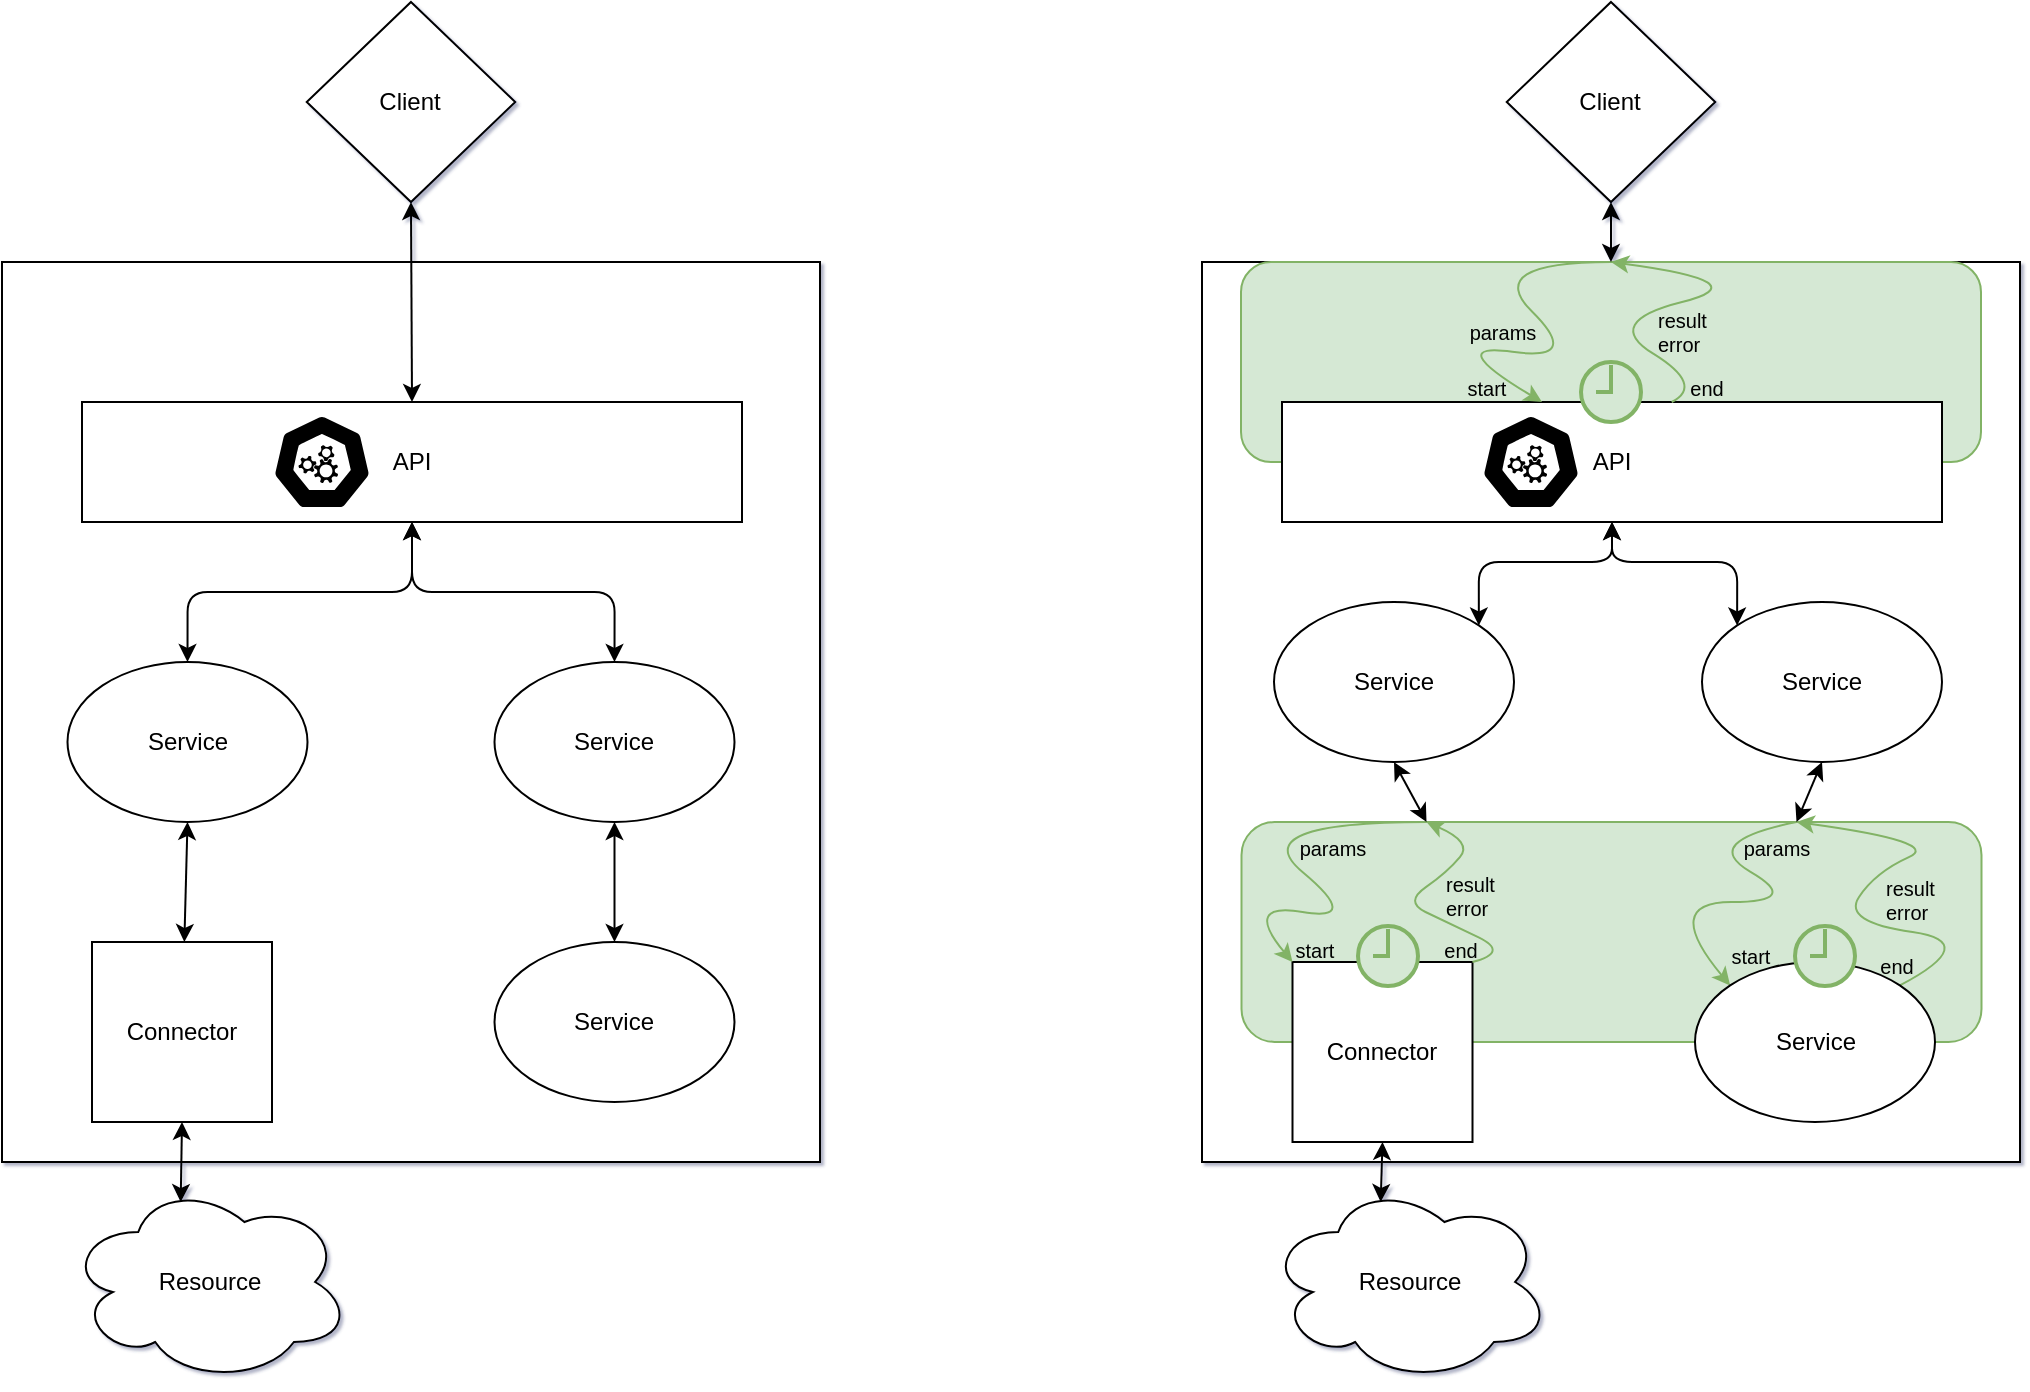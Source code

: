 <mxfile version="25.0.1" pages="2">
  <diagram name="collector" id="uigpwwjzt3T1p5udmavG">
    <mxGraphModel dx="1764" dy="991" grid="1" gridSize="10" guides="1" tooltips="1" connect="1" arrows="1" fold="1" page="1" pageScale="1" pageWidth="1169" pageHeight="827" background="none" math="0" shadow="1">
      <root>
        <mxCell id="0" />
        <mxCell id="1" parent="0" />
        <mxCell id="5m87ZB2yBZsC5MAy124T-28" value="" style="rounded=0;whiteSpace=wrap;html=1;verticalAlign=top;" parent="1" vertex="1">
          <mxGeometry x="80" y="170" width="409" height="450" as="geometry" />
        </mxCell>
        <mxCell id="5m87ZB2yBZsC5MAy124T-2" value="Connector" style="whiteSpace=wrap;html=1;aspect=fixed;rounded=0;" parent="1" vertex="1">
          <mxGeometry x="125" y="510" width="90" height="90" as="geometry" />
        </mxCell>
        <mxCell id="Kd3xXfbBogCMq_-z4xH8-58" style="orthogonalLoop=1;jettySize=auto;html=1;exitX=0.5;exitY=1;exitDx=0;exitDy=0;startArrow=classic;startFill=1;" edge="1" parent="1" source="5m87ZB2yBZsC5MAy124T-3" target="5m87ZB2yBZsC5MAy124T-2">
          <mxGeometry relative="1" as="geometry" />
        </mxCell>
        <mxCell id="5m87ZB2yBZsC5MAy124T-3" value="Service" style="ellipse;whiteSpace=wrap;html=1;rounded=0;" parent="1" vertex="1">
          <mxGeometry x="112.75" y="370" width="120" height="80" as="geometry" />
        </mxCell>
        <mxCell id="5m87ZB2yBZsC5MAy124T-42" value="Resource" style="ellipse;shape=cloud;whiteSpace=wrap;html=1;" parent="1" vertex="1">
          <mxGeometry x="112.75" y="630" width="141.5" height="100" as="geometry" />
        </mxCell>
        <mxCell id="5m87ZB2yBZsC5MAy124T-43" value="" style="endArrow=classic;startArrow=classic;html=1;entryX=0.5;entryY=1;entryDx=0;entryDy=0;exitX=0.4;exitY=0.1;exitDx=0;exitDy=0;exitPerimeter=0;" parent="1" source="5m87ZB2yBZsC5MAy124T-42" target="5m87ZB2yBZsC5MAy124T-2" edge="1">
          <mxGeometry width="50" height="50" relative="1" as="geometry">
            <mxPoint x="22.75" y="520" as="sourcePoint" />
            <mxPoint x="72.75" y="470" as="targetPoint" />
          </mxGeometry>
        </mxCell>
        <mxCell id="Kd3xXfbBogCMq_-z4xH8-59" style="orthogonalLoop=1;jettySize=auto;html=1;entryX=0.5;entryY=0;entryDx=0;entryDy=0;startArrow=classic;startFill=1;" edge="1" parent="1" source="5m87ZB2yBZsC5MAy124T-51" target="5m87ZB2yBZsC5MAy124T-61">
          <mxGeometry relative="1" as="geometry" />
        </mxCell>
        <mxCell id="5m87ZB2yBZsC5MAy124T-51" value="Service" style="ellipse;whiteSpace=wrap;html=1;rounded=0;" parent="1" vertex="1">
          <mxGeometry x="326.25" y="370" width="120" height="80" as="geometry" />
        </mxCell>
        <mxCell id="5m87ZB2yBZsC5MAy124T-61" value="Service" style="ellipse;whiteSpace=wrap;html=1;rounded=0;" parent="1" vertex="1">
          <mxGeometry x="326.25" y="510" width="120" height="80" as="geometry" />
        </mxCell>
        <mxCell id="Kd3xXfbBogCMq_-z4xH8-3" style="edgeStyle=orthogonalEdgeStyle;orthogonalLoop=1;jettySize=auto;html=1;exitX=0.5;exitY=1;exitDx=0;exitDy=0;entryX=0.5;entryY=0;entryDx=0;entryDy=0;startArrow=classic;startFill=1;" edge="1" parent="1" source="Kd3xXfbBogCMq_-z4xH8-1" target="5m87ZB2yBZsC5MAy124T-3">
          <mxGeometry relative="1" as="geometry" />
        </mxCell>
        <mxCell id="Kd3xXfbBogCMq_-z4xH8-4" style="edgeStyle=orthogonalEdgeStyle;orthogonalLoop=1;jettySize=auto;html=1;exitX=0.5;exitY=1;exitDx=0;exitDy=0;entryX=0.5;entryY=0;entryDx=0;entryDy=0;startArrow=classic;startFill=1;" edge="1" parent="1" source="Kd3xXfbBogCMq_-z4xH8-1" target="5m87ZB2yBZsC5MAy124T-51">
          <mxGeometry relative="1" as="geometry" />
        </mxCell>
        <mxCell id="Kd3xXfbBogCMq_-z4xH8-1" value="API" style="rounded=0;whiteSpace=wrap;html=1;" vertex="1" parent="1">
          <mxGeometry x="120" y="240" width="330" height="60" as="geometry" />
        </mxCell>
        <mxCell id="Kd3xXfbBogCMq_-z4xH8-13" value="Client" style="rhombus;whiteSpace=wrap;html=1;" vertex="1" parent="1">
          <mxGeometry x="232.37" y="40" width="104.25" height="100" as="geometry" />
        </mxCell>
        <mxCell id="Kd3xXfbBogCMq_-z4xH8-15" value="" style="endArrow=classic;html=1;entryX=0.5;entryY=0;entryDx=0;entryDy=0;exitX=0.5;exitY=1;exitDx=0;exitDy=0;startArrow=classic;startFill=1;" edge="1" parent="1" source="Kd3xXfbBogCMq_-z4xH8-13" target="Kd3xXfbBogCMq_-z4xH8-1">
          <mxGeometry width="50" height="50" relative="1" as="geometry">
            <mxPoint x="370" y="210" as="sourcePoint" />
            <mxPoint x="259.34" y="170" as="targetPoint" />
          </mxGeometry>
        </mxCell>
        <mxCell id="Kd3xXfbBogCMq_-z4xH8-17" value="" style="rounded=0;whiteSpace=wrap;html=1;verticalAlign=top;" vertex="1" parent="1">
          <mxGeometry x="680" y="170" width="409" height="450" as="geometry" />
        </mxCell>
        <mxCell id="Kd3xXfbBogCMq_-z4xH8-18" value="" style="rounded=1;whiteSpace=wrap;html=1;fillColor=#d5e8d4;strokeColor=#82b366;" vertex="1" parent="1">
          <mxGeometry x="699.5" y="170" width="370" height="100" as="geometry" />
        </mxCell>
        <mxCell id="Kd3xXfbBogCMq_-z4xH8-19" value="" style="rounded=1;whiteSpace=wrap;html=1;fillColor=#d5e8d4;strokeColor=#82b366;points=[[0,0,0,0,0],[0,0.25,0,0,0],[0,0.5,0,0,0],[0,0.75,0,0,0],[0,1,0,0,0],[0.15,0.02,0,0,0],[0.25,1,0,0,0],[0.5,0,0,0,0],[0.5,1,0,0,0],[0.75,0,0,0,0],[0.75,1,0,0,0],[1,0,0,0,0],[1,0.25,0,0,0],[1,0.5,0,0,0],[1,0.75,0,0,0],[1,1,0,0,0]];" vertex="1" parent="1">
          <mxGeometry x="699.75" y="450" width="370" height="110" as="geometry" />
        </mxCell>
        <mxCell id="Kd3xXfbBogCMq_-z4xH8-20" value="Connector" style="whiteSpace=wrap;html=1;aspect=fixed;rounded=0;" vertex="1" parent="1">
          <mxGeometry x="725.25" y="520" width="90" height="90" as="geometry" />
        </mxCell>
        <mxCell id="Kd3xXfbBogCMq_-z4xH8-21" value="Service" style="ellipse;whiteSpace=wrap;html=1;rounded=0;" vertex="1" parent="1">
          <mxGeometry x="716" y="340" width="120" height="80" as="geometry" />
        </mxCell>
        <mxCell id="Kd3xXfbBogCMq_-z4xH8-22" value="start" style="text;html=1;align=center;verticalAlign=middle;whiteSpace=wrap;rounded=0;fontSize=10;" vertex="1" parent="1">
          <mxGeometry x="713.5" y="504" width="45" height="20" as="geometry" />
        </mxCell>
        <mxCell id="Kd3xXfbBogCMq_-z4xH8-23" value="end" style="text;html=1;align=center;verticalAlign=middle;whiteSpace=wrap;rounded=0;fontSize=10;" vertex="1" parent="1">
          <mxGeometry x="786.5" y="504" width="45" height="20" as="geometry" />
        </mxCell>
        <mxCell id="Kd3xXfbBogCMq_-z4xH8-24" value="params" style="text;html=1;align=center;verticalAlign=middle;whiteSpace=wrap;rounded=0;fontSize=10;" vertex="1" parent="1">
          <mxGeometry x="719.25" y="448" width="52.5" height="30" as="geometry" />
        </mxCell>
        <mxCell id="Kd3xXfbBogCMq_-z4xH8-25" value="&lt;span style=&quot;background-color: initial;&quot;&gt;result&lt;/span&gt;&lt;div&gt;error&lt;/div&gt;" style="text;html=1;align=left;verticalAlign=middle;whiteSpace=wrap;rounded=0;fontSize=10;" vertex="1" parent="1">
          <mxGeometry x="800.25" y="472" width="44.5" height="30" as="geometry" />
        </mxCell>
        <mxCell id="Kd3xXfbBogCMq_-z4xH8-26" value="" style="curved=1;endArrow=classic;html=1;rounded=0;entryX=0;entryY=0;entryDx=0;entryDy=0;fillColor=#d5e8d4;strokeColor=#82b366;exitX=0.25;exitY=0;exitDx=0;exitDy=0;" edge="1" parent="1" target="Kd3xXfbBogCMq_-z4xH8-20" source="Kd3xXfbBogCMq_-z4xH8-19">
          <mxGeometry width="50" height="50" relative="1" as="geometry">
            <mxPoint x="776.25" y="450" as="sourcePoint" />
            <mxPoint x="724.5" y="515" as="targetPoint" />
            <Array as="points">
              <mxPoint x="700.25" y="450" />
              <mxPoint x="760.25" y="500" />
              <mxPoint x="700.25" y="490" />
            </Array>
          </mxGeometry>
        </mxCell>
        <mxCell id="Kd3xXfbBogCMq_-z4xH8-27" value="" style="curved=1;endArrow=classic;html=1;rounded=0;exitX=1;exitY=0;exitDx=0;exitDy=0;entryX=0.25;entryY=0;entryDx=0;entryDy=0;fillColor=#d5e8d4;strokeColor=#82b366;" edge="1" parent="1" source="Kd3xXfbBogCMq_-z4xH8-20" target="Kd3xXfbBogCMq_-z4xH8-19">
          <mxGeometry width="50" height="50" relative="1" as="geometry">
            <mxPoint x="821.63" y="520" as="sourcePoint" />
            <mxPoint x="809.875" y="451.5" as="targetPoint" />
            <Array as="points">
              <mxPoint x="833.88" y="515.18" />
              <mxPoint x="802.25" y="500" />
              <mxPoint x="781.25" y="490" />
              <mxPoint x="802.63" y="475.18" />
              <mxPoint x="815.25" y="460" />
            </Array>
          </mxGeometry>
        </mxCell>
        <mxCell id="Kd3xXfbBogCMq_-z4xH8-28" value="" style="endArrow=classic;html=1;exitX=0.5;exitY=1;exitDx=0;exitDy=0;entryX=0.25;entryY=0;entryDx=0;entryDy=0;startArrow=classic;startFill=1;" edge="1" parent="1" source="Kd3xXfbBogCMq_-z4xH8-21" target="Kd3xXfbBogCMq_-z4xH8-19">
          <mxGeometry width="50" height="50" relative="1" as="geometry">
            <mxPoint x="773" y="420.0" as="sourcePoint" />
            <mxPoint x="730.625" y="451.5" as="targetPoint" />
          </mxGeometry>
        </mxCell>
        <mxCell id="Kd3xXfbBogCMq_-z4xH8-30" value="Resource" style="ellipse;shape=cloud;whiteSpace=wrap;html=1;" vertex="1" parent="1">
          <mxGeometry x="712.75" y="630" width="141.5" height="100" as="geometry" />
        </mxCell>
        <mxCell id="Kd3xXfbBogCMq_-z4xH8-31" value="" style="endArrow=classic;startArrow=classic;html=1;entryX=0.5;entryY=1;entryDx=0;entryDy=0;exitX=0.4;exitY=0.1;exitDx=0;exitDy=0;exitPerimeter=0;" edge="1" parent="1" source="Kd3xXfbBogCMq_-z4xH8-30" target="Kd3xXfbBogCMq_-z4xH8-20">
          <mxGeometry width="50" height="50" relative="1" as="geometry">
            <mxPoint x="622.75" y="520" as="sourcePoint" />
            <mxPoint x="672.75" y="470" as="targetPoint" />
          </mxGeometry>
        </mxCell>
        <mxCell id="Kd3xXfbBogCMq_-z4xH8-32" value="Service" style="ellipse;whiteSpace=wrap;html=1;rounded=0;" vertex="1" parent="1">
          <mxGeometry x="930" y="340" width="120" height="80" as="geometry" />
        </mxCell>
        <mxCell id="Kd3xXfbBogCMq_-z4xH8-33" value="start" style="text;html=1;align=center;verticalAlign=middle;whiteSpace=wrap;rounded=0;fontSize=10;" vertex="1" parent="1">
          <mxGeometry x="931.5" y="507" width="45" height="20" as="geometry" />
        </mxCell>
        <mxCell id="Kd3xXfbBogCMq_-z4xH8-34" value="end" style="text;html=1;align=center;verticalAlign=middle;whiteSpace=wrap;rounded=0;fontSize=10;" vertex="1" parent="1">
          <mxGeometry x="1005.25" y="512" width="45" height="20" as="geometry" />
        </mxCell>
        <mxCell id="Kd3xXfbBogCMq_-z4xH8-35" value="params" style="text;html=1;align=center;verticalAlign=middle;whiteSpace=wrap;rounded=0;fontSize=10;" vertex="1" parent="1">
          <mxGeometry x="941.25" y="448" width="52.5" height="30" as="geometry" />
        </mxCell>
        <mxCell id="Kd3xXfbBogCMq_-z4xH8-36" value="&lt;span style=&quot;background-color: initial;&quot;&gt;result&lt;/span&gt;&lt;div&gt;error&lt;/div&gt;" style="text;html=1;align=left;verticalAlign=middle;whiteSpace=wrap;rounded=0;fontSize=10;" vertex="1" parent="1">
          <mxGeometry x="1019.5" y="474" width="44.25" height="30" as="geometry" />
        </mxCell>
        <mxCell id="Kd3xXfbBogCMq_-z4xH8-37" value="" style="curved=1;endArrow=classic;html=1;rounded=0;exitX=0.75;exitY=0;exitDx=0;exitDy=0;entryX=0;entryY=0;entryDx=0;entryDy=0;fillColor=#d5e8d4;strokeColor=#82b366;" edge="1" parent="1" target="Kd3xXfbBogCMq_-z4xH8-41" source="Kd3xXfbBogCMq_-z4xH8-19">
          <mxGeometry width="50" height="50" relative="1" as="geometry">
            <mxPoint x="944.625" y="451.5" as="sourcePoint" />
            <mxPoint x="939.25" y="520" as="targetPoint" />
            <Array as="points">
              <mxPoint x="928.25" y="459.82" />
              <mxPoint x="980.25" y="490" />
              <mxPoint x="909.25" y="490" />
            </Array>
          </mxGeometry>
        </mxCell>
        <mxCell id="Kd3xXfbBogCMq_-z4xH8-38" value="" style="curved=1;endArrow=classic;html=1;rounded=0;exitX=1;exitY=0;exitDx=0;exitDy=0;entryX=0.75;entryY=0;entryDx=0;entryDy=0;fillColor=#d5e8d4;strokeColor=#82b366;" edge="1" parent="1" source="Kd3xXfbBogCMq_-z4xH8-41" target="Kd3xXfbBogCMq_-z4xH8-19">
          <mxGeometry width="50" height="50" relative="1" as="geometry">
            <mxPoint x="1029.25" y="520" as="sourcePoint" />
            <mxPoint x="1023.875" y="451.5" as="targetPoint" />
            <Array as="points">
              <mxPoint x="1070.25" y="510" />
              <mxPoint x="1000.25" y="500" />
              <mxPoint x="1016.63" y="475.18" />
              <mxPoint x="1050.25" y="460" />
            </Array>
          </mxGeometry>
        </mxCell>
        <mxCell id="Kd3xXfbBogCMq_-z4xH8-40" value="" style="endArrow=classic;html=1;exitX=0.5;exitY=1;exitDx=0;exitDy=0;entryX=0.75;entryY=0;entryDx=0;entryDy=0;startArrow=classic;startFill=1;endFill=1;" edge="1" parent="1" source="Kd3xXfbBogCMq_-z4xH8-32" target="Kd3xXfbBogCMq_-z4xH8-19">
          <mxGeometry width="50" height="50" relative="1" as="geometry">
            <mxPoint x="987.0" y="420.0" as="sourcePoint" />
            <mxPoint x="1024" y="452" as="targetPoint" />
          </mxGeometry>
        </mxCell>
        <mxCell id="Kd3xXfbBogCMq_-z4xH8-41" value="Service" style="ellipse;whiteSpace=wrap;html=1;rounded=0;" vertex="1" parent="1">
          <mxGeometry x="926.5" y="520" width="120" height="80" as="geometry" />
        </mxCell>
        <mxCell id="Kd3xXfbBogCMq_-z4xH8-42" value="" style="html=1;verticalLabelPosition=bottom;align=center;labelBackgroundColor=#ffffff;verticalAlign=top;strokeWidth=2;strokeColor=#82b366;shadow=0;dashed=0;shape=mxgraph.ios7.icons.clock;fillColor=#d5e8d4;" vertex="1" parent="1">
          <mxGeometry x="976.5" y="502" width="30" height="30" as="geometry" />
        </mxCell>
        <mxCell id="Kd3xXfbBogCMq_-z4xH8-43" value="" style="html=1;verticalLabelPosition=bottom;align=center;labelBackgroundColor=#ffffff;verticalAlign=top;strokeWidth=2;strokeColor=#82b366;shadow=0;dashed=0;shape=mxgraph.ios7.icons.clock;fillColor=#d5e8d4;" vertex="1" parent="1">
          <mxGeometry x="758" y="502" width="30" height="30" as="geometry" />
        </mxCell>
        <mxCell id="Kd3xXfbBogCMq_-z4xH8-44" style="edgeStyle=orthogonalEdgeStyle;orthogonalLoop=1;jettySize=auto;html=1;exitX=0.5;exitY=1;exitDx=0;exitDy=0;entryX=1;entryY=0;entryDx=0;entryDy=0;startArrow=classic;startFill=1;" edge="1" parent="1" source="Kd3xXfbBogCMq_-z4xH8-46" target="Kd3xXfbBogCMq_-z4xH8-21">
          <mxGeometry relative="1" as="geometry" />
        </mxCell>
        <mxCell id="Kd3xXfbBogCMq_-z4xH8-45" style="edgeStyle=orthogonalEdgeStyle;orthogonalLoop=1;jettySize=auto;html=1;exitX=0.5;exitY=1;exitDx=0;exitDy=0;entryX=0;entryY=0;entryDx=0;entryDy=0;startArrow=classic;startFill=1;" edge="1" parent="1" source="Kd3xXfbBogCMq_-z4xH8-46" target="Kd3xXfbBogCMq_-z4xH8-32">
          <mxGeometry relative="1" as="geometry" />
        </mxCell>
        <mxCell id="Kd3xXfbBogCMq_-z4xH8-46" value="API" style="rounded=0;whiteSpace=wrap;html=1;" vertex="1" parent="1">
          <mxGeometry x="720" y="240" width="330" height="60" as="geometry" />
        </mxCell>
        <mxCell id="Kd3xXfbBogCMq_-z4xH8-47" value="" style="curved=1;endArrow=classic;html=1;rounded=0;entryX=0;entryY=0;entryDx=0;entryDy=0;fillColor=#d5e8d4;strokeColor=#82b366;exitX=0.5;exitY=0;exitDx=0;exitDy=0;" edge="1" parent="1" source="Kd3xXfbBogCMq_-z4xH8-18">
          <mxGeometry width="50" height="50" relative="1" as="geometry">
            <mxPoint x="860" y="170" as="sourcePoint" />
            <mxPoint x="850" y="240" as="targetPoint" />
            <Array as="points">
              <mxPoint x="820" y="170" />
              <mxPoint x="870.25" y="219.82" />
              <mxPoint x="800" y="210" />
            </Array>
          </mxGeometry>
        </mxCell>
        <mxCell id="Kd3xXfbBogCMq_-z4xH8-48" value="" style="curved=1;endArrow=classic;html=1;rounded=0;exitX=0.25;exitY=0;exitDx=0;exitDy=0;entryX=0.5;entryY=0;entryDx=0;entryDy=0;fillColor=#d5e8d4;strokeColor=#82b366;" edge="1" parent="1" target="Kd3xXfbBogCMq_-z4xH8-18">
          <mxGeometry width="50" height="50" relative="1" as="geometry">
            <mxPoint x="914.875" y="240" as="sourcePoint" />
            <mxPoint x="920.25" y="171.5" as="targetPoint" />
            <Array as="points">
              <mxPoint x="931.25" y="231.68" />
              <mxPoint x="880" y="200" />
              <mxPoint x="960" y="180" />
            </Array>
          </mxGeometry>
        </mxCell>
        <mxCell id="Kd3xXfbBogCMq_-z4xH8-49" value="" style="html=1;verticalLabelPosition=bottom;align=center;labelBackgroundColor=#ffffff;verticalAlign=top;strokeWidth=2;strokeColor=#82b366;shadow=0;dashed=0;shape=mxgraph.ios7.icons.clock;fillColor=#d5e8d4;" vertex="1" parent="1">
          <mxGeometry x="869.5" y="220" width="30" height="30" as="geometry" />
        </mxCell>
        <mxCell id="Kd3xXfbBogCMq_-z4xH8-50" value="start" style="text;html=1;align=center;verticalAlign=middle;whiteSpace=wrap;rounded=0;fontSize=10;" vertex="1" parent="1">
          <mxGeometry x="800.25" y="223" width="45" height="20" as="geometry" />
        </mxCell>
        <mxCell id="Kd3xXfbBogCMq_-z4xH8-51" value="end" style="text;html=1;align=center;verticalAlign=middle;whiteSpace=wrap;rounded=0;fontSize=10;" vertex="1" parent="1">
          <mxGeometry x="910" y="223" width="45" height="20" as="geometry" />
        </mxCell>
        <mxCell id="Kd3xXfbBogCMq_-z4xH8-52" value="params" style="text;html=1;align=center;verticalAlign=middle;whiteSpace=wrap;rounded=0;fontSize=10;" vertex="1" parent="1">
          <mxGeometry x="804.25" y="190" width="52.5" height="30" as="geometry" />
        </mxCell>
        <mxCell id="Kd3xXfbBogCMq_-z4xH8-53" value="&lt;span style=&quot;background-color: initial;&quot;&gt;result&lt;/span&gt;&lt;div&gt;error&lt;/div&gt;" style="text;html=1;align=left;verticalAlign=middle;whiteSpace=wrap;rounded=0;fontSize=10;" vertex="1" parent="1">
          <mxGeometry x="906.37" y="190" width="30.25" height="30" as="geometry" />
        </mxCell>
        <mxCell id="Kd3xXfbBogCMq_-z4xH8-54" value="Client" style="rhombus;whiteSpace=wrap;html=1;" vertex="1" parent="1">
          <mxGeometry x="832.37" y="40" width="104.25" height="100" as="geometry" />
        </mxCell>
        <mxCell id="Kd3xXfbBogCMq_-z4xH8-55" value="" style="endArrow=classic;html=1;exitX=0.5;exitY=1;exitDx=0;exitDy=0;startArrow=classic;startFill=1;" edge="1" parent="1" source="Kd3xXfbBogCMq_-z4xH8-54" target="Kd3xXfbBogCMq_-z4xH8-18">
          <mxGeometry width="50" height="50" relative="1" as="geometry">
            <mxPoint x="970" y="210" as="sourcePoint" />
            <mxPoint x="1020" y="160" as="targetPoint" />
          </mxGeometry>
        </mxCell>
        <mxCell id="Kd3xXfbBogCMq_-z4xH8-64" value="" style="aspect=fixed;sketch=0;html=1;dashed=0;whitespace=wrap;verticalLabelPosition=bottom;verticalAlign=top;fillColor=#000000;strokeColor=#ffffff;points=[[0.005,0.63,0],[0.1,0.2,0],[0.9,0.2,0],[0.5,0,0],[0.995,0.63,0],[0.72,0.99,0],[0.5,1,0],[0.28,0.99,0]];shape=mxgraph.kubernetes.icon2;prIcon=api" vertex="1" parent="1">
          <mxGeometry x="215" y="246" width="50" height="48" as="geometry" />
        </mxCell>
        <mxCell id="Kd3xXfbBogCMq_-z4xH8-65" value="" style="aspect=fixed;sketch=0;html=1;dashed=0;whitespace=wrap;verticalLabelPosition=bottom;verticalAlign=top;fillColor=#000000;strokeColor=#ffffff;points=[[0.005,0.63,0],[0.1,0.2,0],[0.9,0.2,0],[0.5,0,0],[0.995,0.63,0],[0.72,0.99,0],[0.5,1,0],[0.28,0.99,0]];shape=mxgraph.kubernetes.icon2;prIcon=api" vertex="1" parent="1">
          <mxGeometry x="819.5" y="246" width="50" height="48" as="geometry" />
        </mxCell>
      </root>
    </mxGraphModel>
  </diagram>
  <diagram id="DATNXKUMJaB3XZp_IE49" name="Page-2">
    <mxGraphModel dx="1588" dy="892" grid="1" gridSize="10" guides="1" tooltips="1" connect="1" arrows="1" fold="1" page="1" pageScale="1" pageWidth="1169" pageHeight="827" math="0" shadow="0">
      <root>
        <mxCell id="0" />
        <mxCell id="1" parent="0" />
      </root>
    </mxGraphModel>
  </diagram>
</mxfile>

